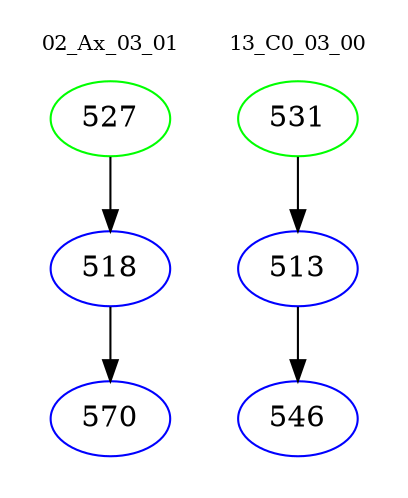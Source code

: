 digraph{
subgraph cluster_0 {
color = white
label = "02_Ax_03_01";
fontsize=10;
T0_527 [label="527", color="green"]
T0_527 -> T0_518 [color="black"]
T0_518 [label="518", color="blue"]
T0_518 -> T0_570 [color="black"]
T0_570 [label="570", color="blue"]
}
subgraph cluster_1 {
color = white
label = "13_C0_03_00";
fontsize=10;
T1_531 [label="531", color="green"]
T1_531 -> T1_513 [color="black"]
T1_513 [label="513", color="blue"]
T1_513 -> T1_546 [color="black"]
T1_546 [label="546", color="blue"]
}
}
